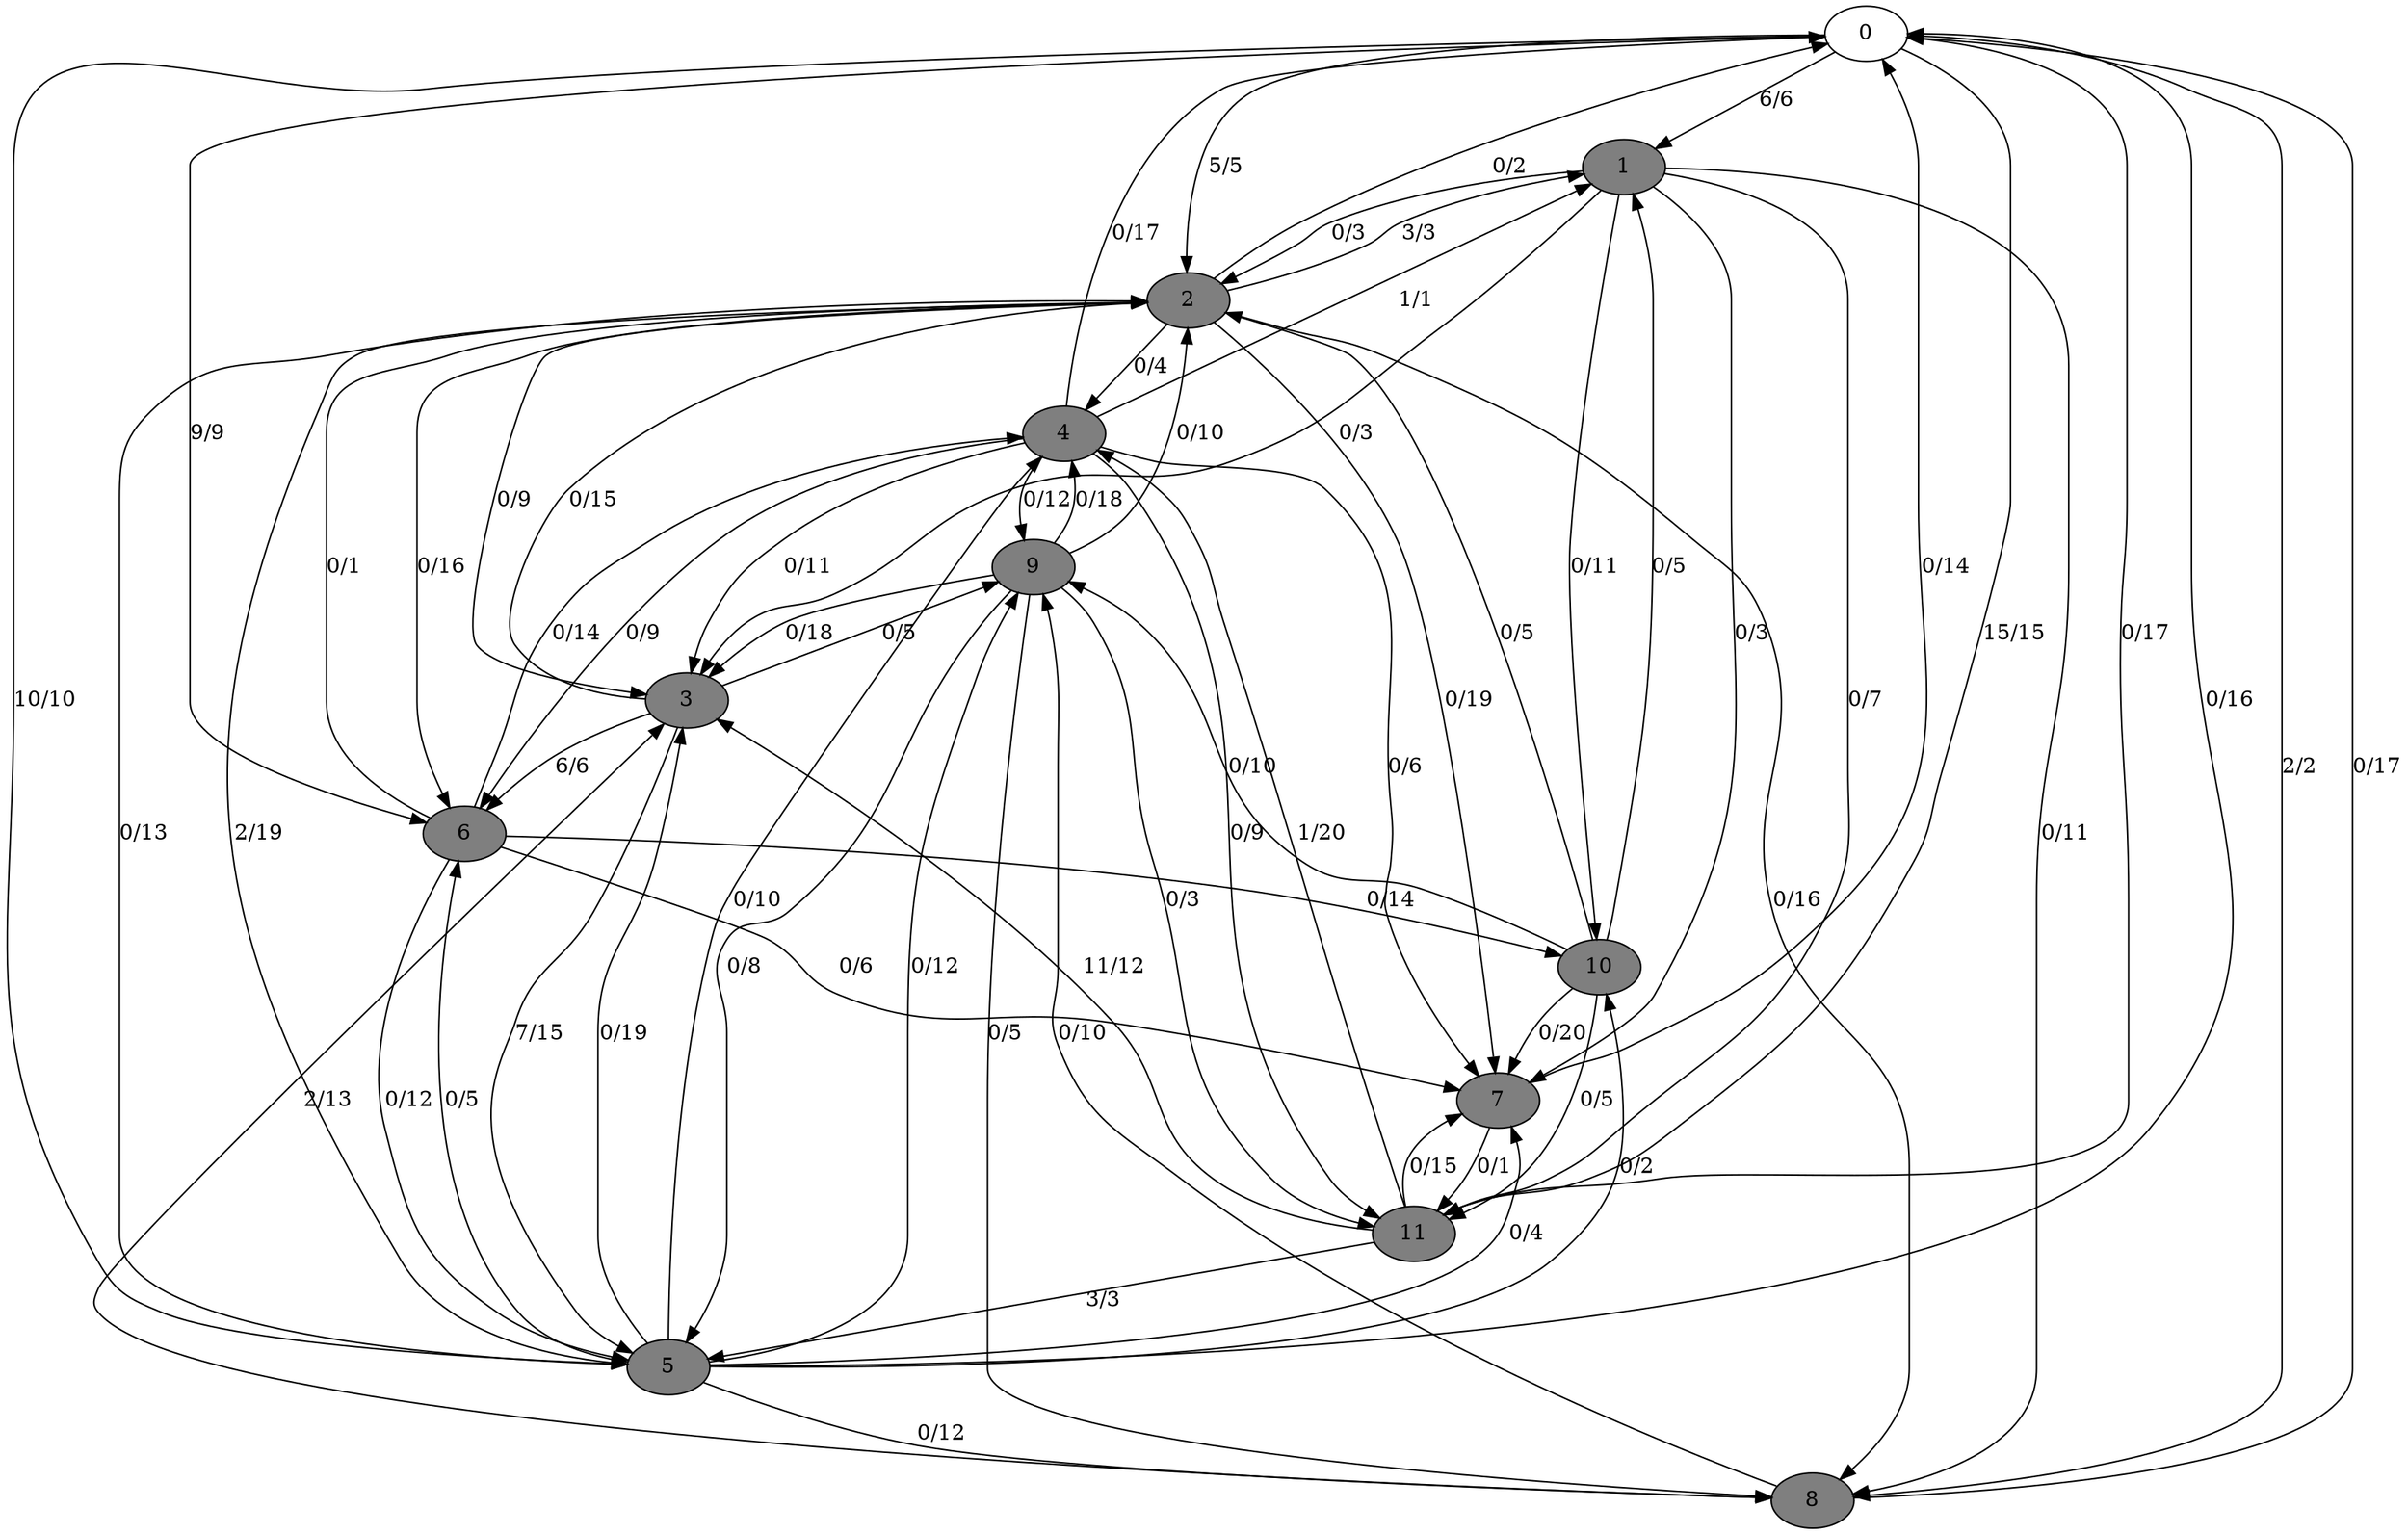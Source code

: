 digraph G {
	0[style=filled fillcolor=grey100];
	0->1[label ="6/6"] ;
	0->2[label ="5/5"] ;
	0->5[label ="10/10"] ;
	0->6[label ="9/9"] ;
	0->8[label ="2/2"] ;
	0->11[label ="15/15"] ;
	1[style=filled fillcolor=grey50];
	1->2[label ="0/3"] ;
	1->3[label ="0/3"] ;
	1->7[label ="0/3"] ;
	1->8[label ="0/11"] ;
	1->10[label ="0/11"] ;
	1->11[label ="0/7"] ;
	2[style=filled fillcolor=grey50];
	2->0[label ="0/2"] ;
	2->1[label ="3/3"] ;
	2->3[label ="0/9"] ;
	2->4[label ="0/4"] ;
	2->5[label ="2/19"] ;
	2->6[label ="0/16"] ;
	2->7[label ="0/19"] ;
	2->8[label ="0/16"] ;
	3[style=filled fillcolor=grey50];
	3->2[label ="0/15"] ;
	3->5[label ="7/15"] ;
	3->6[label ="6/6"] ;
	3->9[label ="0/5"] ;
	4[style=filled fillcolor=grey50];
	4->0[label ="0/17"] ;
	4->1[label ="1/1"] ;
	4->3[label ="0/11"] ;
	4->6[label ="0/9"] ;
	4->7[label ="0/6"] ;
	4->9[label ="0/12"] ;
	4->11[label ="0/9"] ;
	5[style=filled fillcolor=grey50];
	5->0[label ="0/16"] ;
	5->2[label ="0/13"] ;
	5->3[label ="0/19"] ;
	5->4[label ="0/10"] ;
	5->6[label ="0/5"] ;
	5->7[label ="0/4"] ;
	5->8[label ="0/12"] ;
	5->9[label ="0/12"] ;
	5->10[label ="0/2"] ;
	6[style=filled fillcolor=grey50];
	6->2[label ="0/1"] ;
	6->4[label ="0/14"] ;
	6->5[label ="0/12"] ;
	6->7[label ="0/6"] ;
	6->10[label ="0/14"] ;
	7[style=filled fillcolor=grey50];
	7->0[label ="0/14"] ;
	7->11[label ="0/1"] ;
	8[style=filled fillcolor=grey50];
	8->0[label ="0/17"] ;
	8->3[label ="2/13"] ;
	8->9[label ="0/10"] ;
	9[style=filled fillcolor=grey50];
	9->2[label ="0/10"] ;
	9->3[label ="0/18"] ;
	9->4[label ="0/18"] ;
	9->5[label ="0/8"] ;
	9->8[label ="0/5"] ;
	9->11[label ="0/3"] ;
	10[style=filled fillcolor=grey50];
	10->1[label ="0/5"] ;
	10->2[label ="0/5"] ;
	10->7[label ="0/20"] ;
	10->9[label ="0/10"] ;
	10->11[label ="0/5"] ;
	11[style=filled fillcolor=grey50];
	11->0[label ="0/17"] ;
	11->3[label ="11/12"] ;
	11->4[label ="1/20"] ;
	11->5[label ="3/3"] ;
	11->7[label ="0/15"] ;
}
